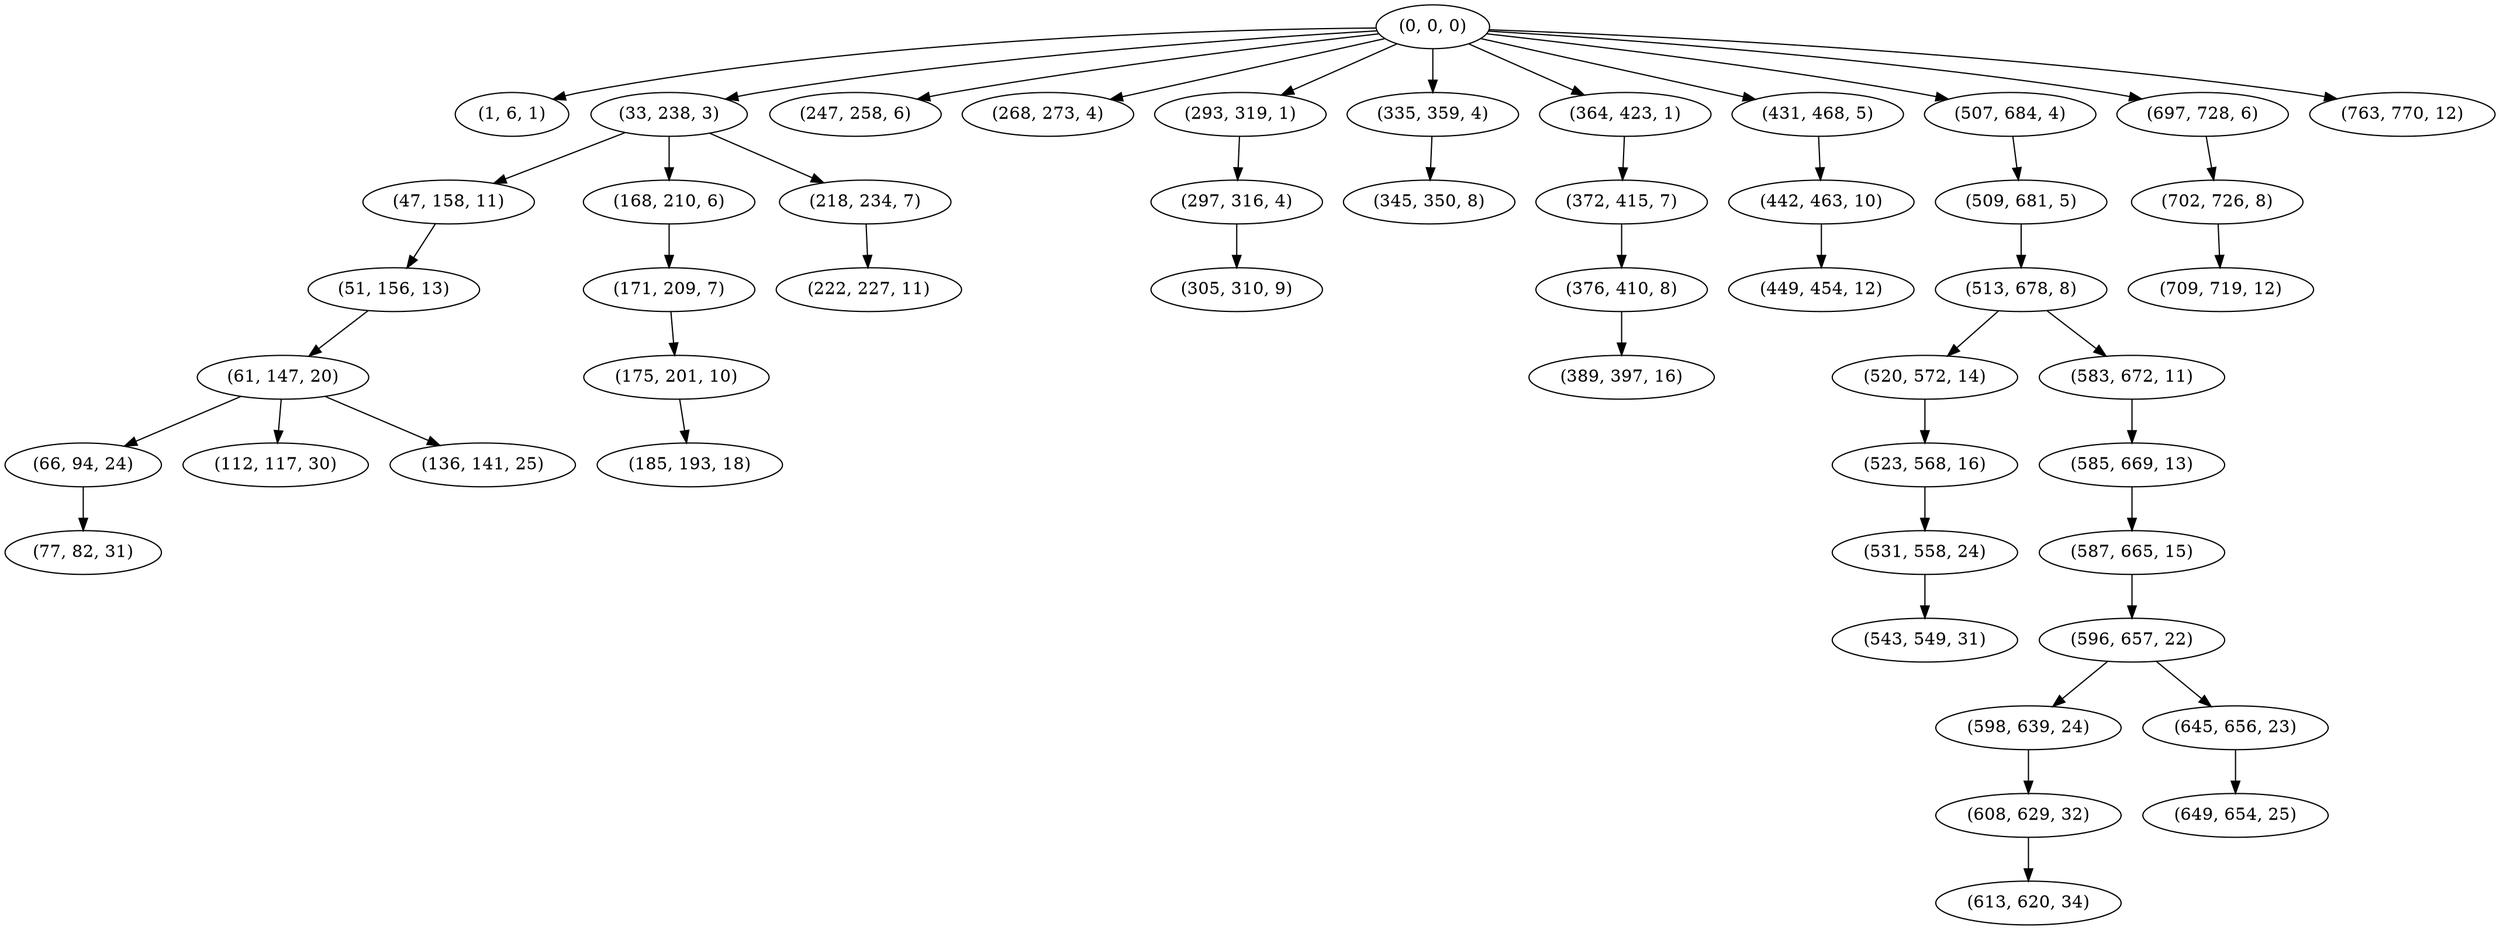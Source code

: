 digraph tree {
    "(0, 0, 0)";
    "(1, 6, 1)";
    "(33, 238, 3)";
    "(47, 158, 11)";
    "(51, 156, 13)";
    "(61, 147, 20)";
    "(66, 94, 24)";
    "(77, 82, 31)";
    "(112, 117, 30)";
    "(136, 141, 25)";
    "(168, 210, 6)";
    "(171, 209, 7)";
    "(175, 201, 10)";
    "(185, 193, 18)";
    "(218, 234, 7)";
    "(222, 227, 11)";
    "(247, 258, 6)";
    "(268, 273, 4)";
    "(293, 319, 1)";
    "(297, 316, 4)";
    "(305, 310, 9)";
    "(335, 359, 4)";
    "(345, 350, 8)";
    "(364, 423, 1)";
    "(372, 415, 7)";
    "(376, 410, 8)";
    "(389, 397, 16)";
    "(431, 468, 5)";
    "(442, 463, 10)";
    "(449, 454, 12)";
    "(507, 684, 4)";
    "(509, 681, 5)";
    "(513, 678, 8)";
    "(520, 572, 14)";
    "(523, 568, 16)";
    "(531, 558, 24)";
    "(543, 549, 31)";
    "(583, 672, 11)";
    "(585, 669, 13)";
    "(587, 665, 15)";
    "(596, 657, 22)";
    "(598, 639, 24)";
    "(608, 629, 32)";
    "(613, 620, 34)";
    "(645, 656, 23)";
    "(649, 654, 25)";
    "(697, 728, 6)";
    "(702, 726, 8)";
    "(709, 719, 12)";
    "(763, 770, 12)";
    "(0, 0, 0)" -> "(1, 6, 1)";
    "(0, 0, 0)" -> "(33, 238, 3)";
    "(0, 0, 0)" -> "(247, 258, 6)";
    "(0, 0, 0)" -> "(268, 273, 4)";
    "(0, 0, 0)" -> "(293, 319, 1)";
    "(0, 0, 0)" -> "(335, 359, 4)";
    "(0, 0, 0)" -> "(364, 423, 1)";
    "(0, 0, 0)" -> "(431, 468, 5)";
    "(0, 0, 0)" -> "(507, 684, 4)";
    "(0, 0, 0)" -> "(697, 728, 6)";
    "(0, 0, 0)" -> "(763, 770, 12)";
    "(33, 238, 3)" -> "(47, 158, 11)";
    "(33, 238, 3)" -> "(168, 210, 6)";
    "(33, 238, 3)" -> "(218, 234, 7)";
    "(47, 158, 11)" -> "(51, 156, 13)";
    "(51, 156, 13)" -> "(61, 147, 20)";
    "(61, 147, 20)" -> "(66, 94, 24)";
    "(61, 147, 20)" -> "(112, 117, 30)";
    "(61, 147, 20)" -> "(136, 141, 25)";
    "(66, 94, 24)" -> "(77, 82, 31)";
    "(168, 210, 6)" -> "(171, 209, 7)";
    "(171, 209, 7)" -> "(175, 201, 10)";
    "(175, 201, 10)" -> "(185, 193, 18)";
    "(218, 234, 7)" -> "(222, 227, 11)";
    "(293, 319, 1)" -> "(297, 316, 4)";
    "(297, 316, 4)" -> "(305, 310, 9)";
    "(335, 359, 4)" -> "(345, 350, 8)";
    "(364, 423, 1)" -> "(372, 415, 7)";
    "(372, 415, 7)" -> "(376, 410, 8)";
    "(376, 410, 8)" -> "(389, 397, 16)";
    "(431, 468, 5)" -> "(442, 463, 10)";
    "(442, 463, 10)" -> "(449, 454, 12)";
    "(507, 684, 4)" -> "(509, 681, 5)";
    "(509, 681, 5)" -> "(513, 678, 8)";
    "(513, 678, 8)" -> "(520, 572, 14)";
    "(513, 678, 8)" -> "(583, 672, 11)";
    "(520, 572, 14)" -> "(523, 568, 16)";
    "(523, 568, 16)" -> "(531, 558, 24)";
    "(531, 558, 24)" -> "(543, 549, 31)";
    "(583, 672, 11)" -> "(585, 669, 13)";
    "(585, 669, 13)" -> "(587, 665, 15)";
    "(587, 665, 15)" -> "(596, 657, 22)";
    "(596, 657, 22)" -> "(598, 639, 24)";
    "(596, 657, 22)" -> "(645, 656, 23)";
    "(598, 639, 24)" -> "(608, 629, 32)";
    "(608, 629, 32)" -> "(613, 620, 34)";
    "(645, 656, 23)" -> "(649, 654, 25)";
    "(697, 728, 6)" -> "(702, 726, 8)";
    "(702, 726, 8)" -> "(709, 719, 12)";
}
